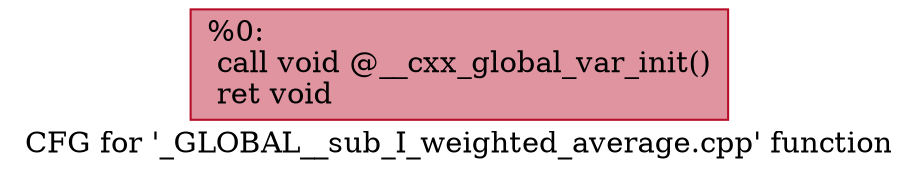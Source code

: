 digraph "CFG for '_GLOBAL__sub_I_weighted_average.cpp' function" {
	label="CFG for '_GLOBAL__sub_I_weighted_average.cpp' function";

	Node0x1632b850bc0 [shape=record,color="#b70d28ff", style=filled, fillcolor="#b70d2870",label="{%0:\l  call void @__cxx_global_var_init()\l  ret void\l}"];
}
